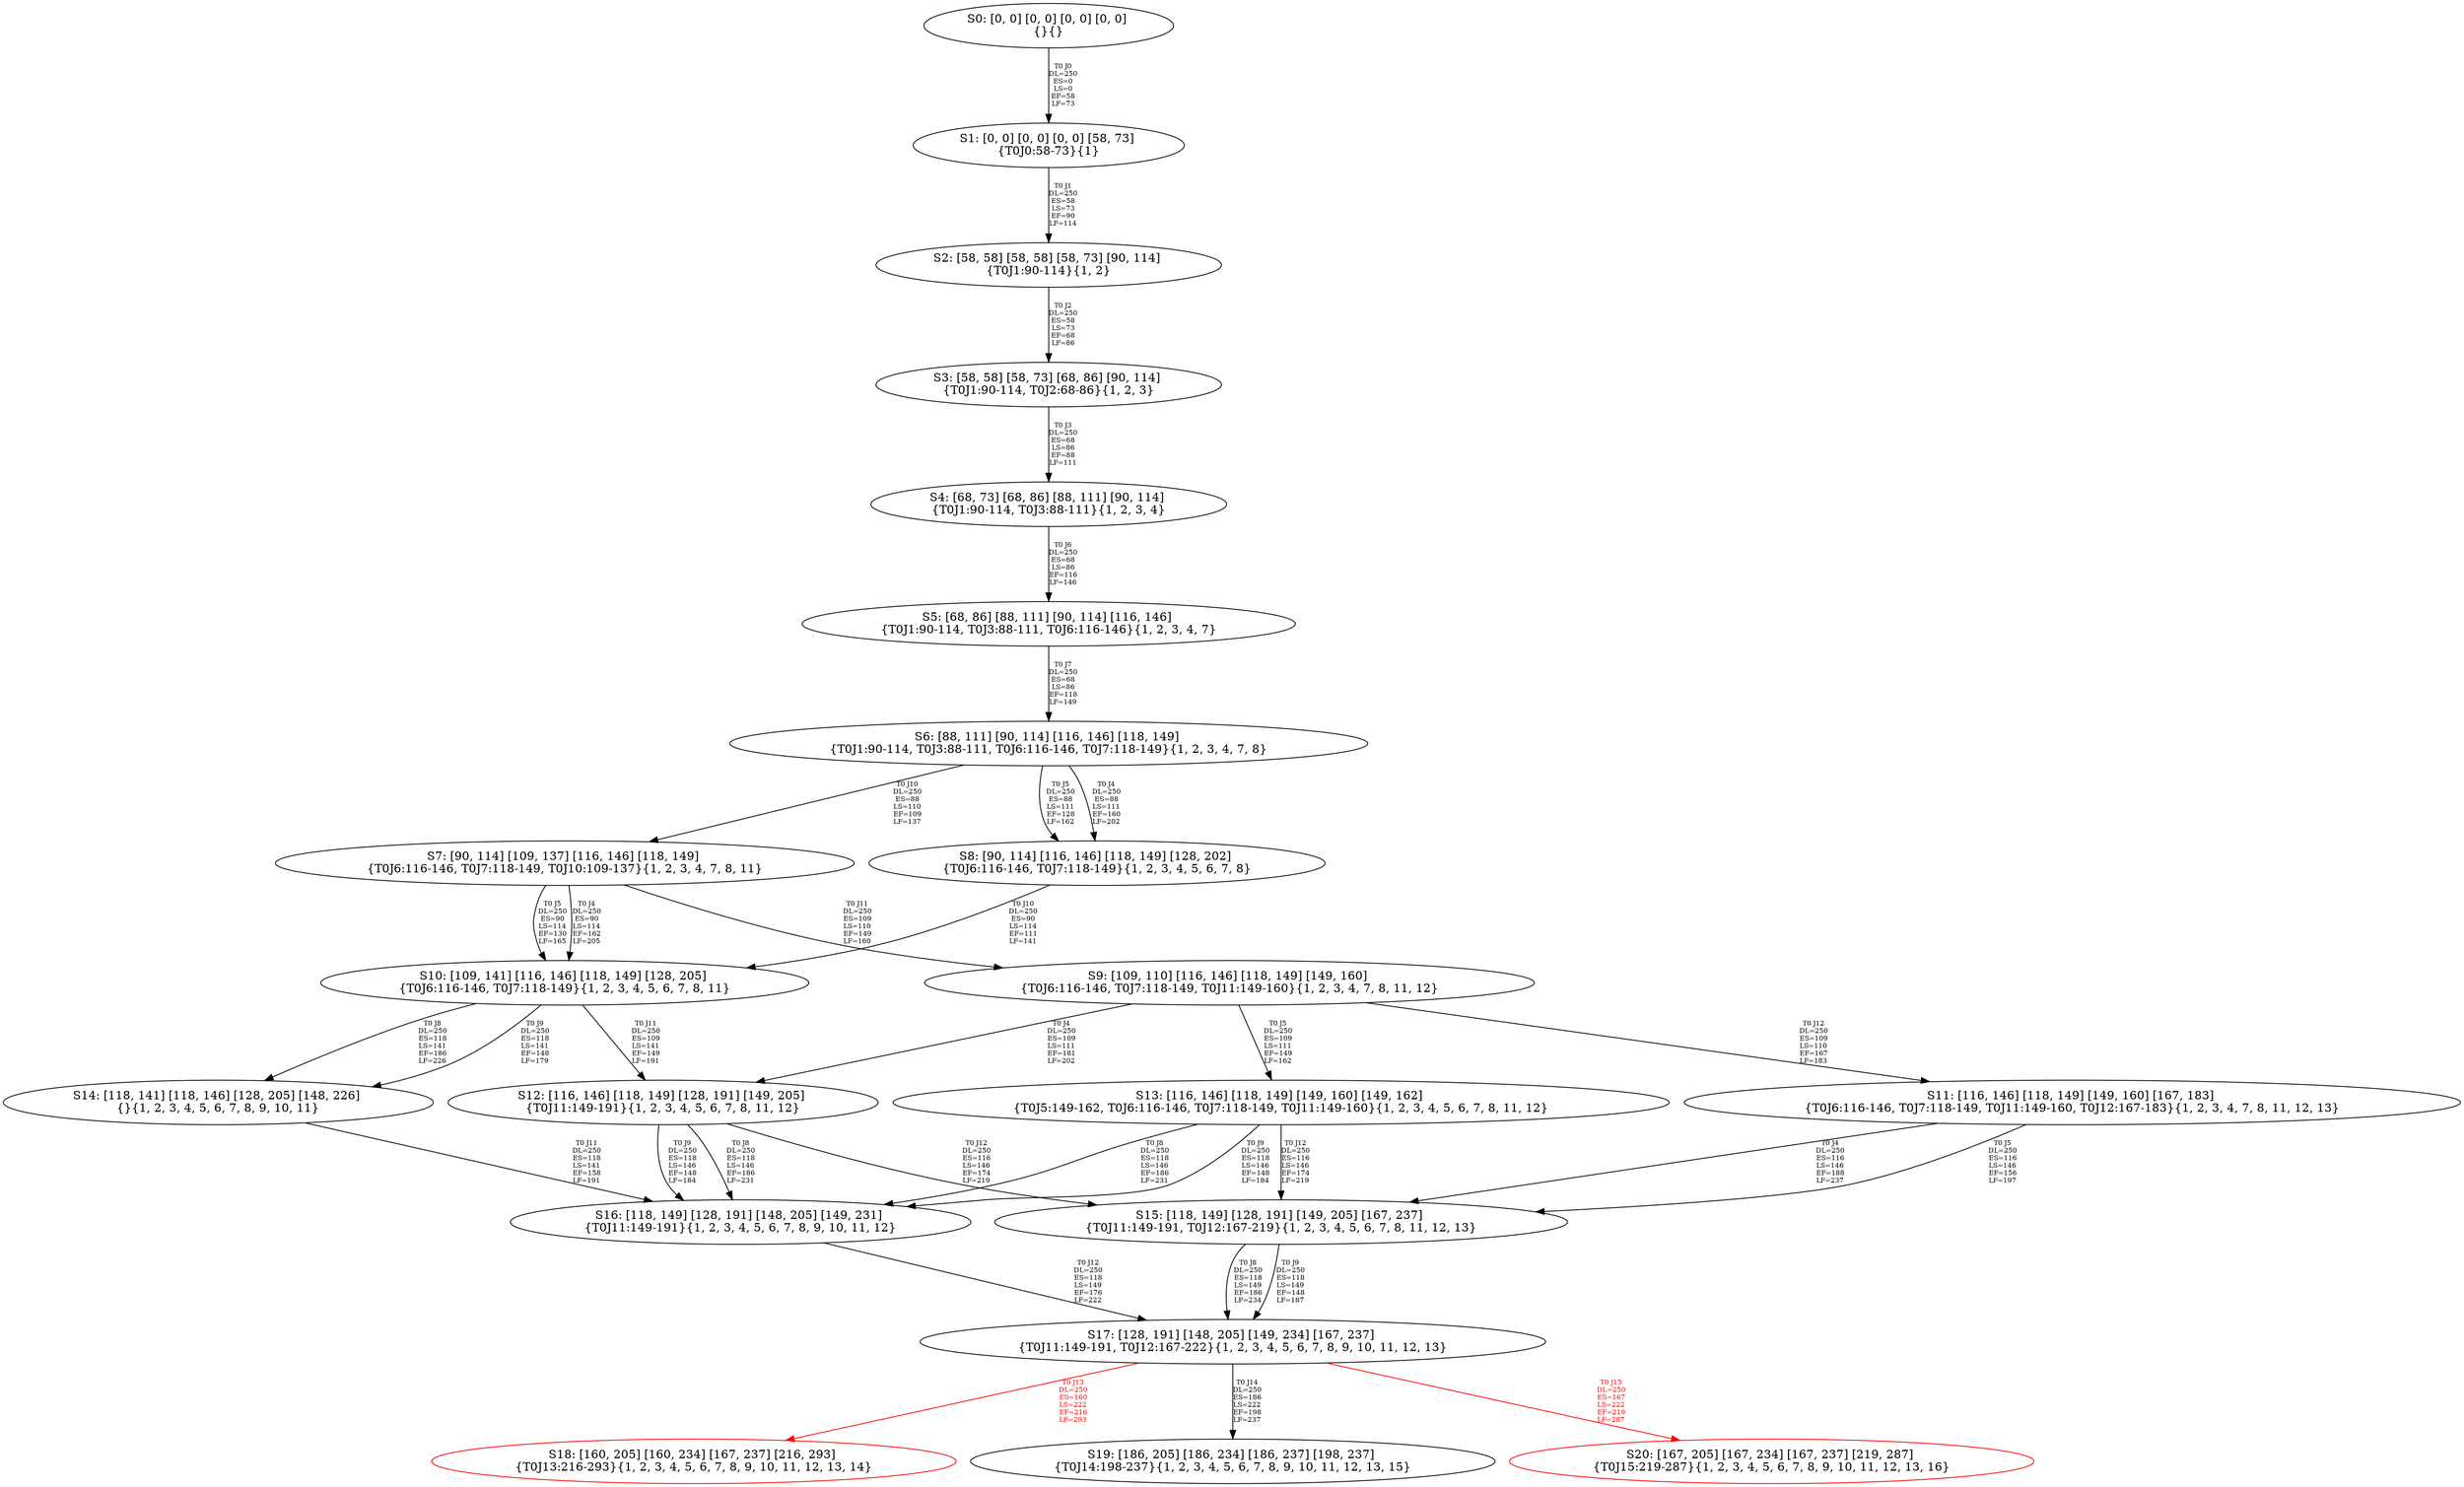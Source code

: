 digraph {
	S0[label="S0: [0, 0] [0, 0] [0, 0] [0, 0] \n{}{}"];
	S1[label="S1: [0, 0] [0, 0] [0, 0] [58, 73] \n{T0J0:58-73}{1}"];
	S2[label="S2: [58, 58] [58, 58] [58, 73] [90, 114] \n{T0J1:90-114}{1, 2}"];
	S3[label="S3: [58, 58] [58, 73] [68, 86] [90, 114] \n{T0J1:90-114, T0J2:68-86}{1, 2, 3}"];
	S4[label="S4: [68, 73] [68, 86] [88, 111] [90, 114] \n{T0J1:90-114, T0J3:88-111}{1, 2, 3, 4}"];
	S5[label="S5: [68, 86] [88, 111] [90, 114] [116, 146] \n{T0J1:90-114, T0J3:88-111, T0J6:116-146}{1, 2, 3, 4, 7}"];
	S6[label="S6: [88, 111] [90, 114] [116, 146] [118, 149] \n{T0J1:90-114, T0J3:88-111, T0J6:116-146, T0J7:118-149}{1, 2, 3, 4, 7, 8}"];
	S7[label="S7: [90, 114] [109, 137] [116, 146] [118, 149] \n{T0J6:116-146, T0J7:118-149, T0J10:109-137}{1, 2, 3, 4, 7, 8, 11}"];
	S8[label="S8: [90, 114] [116, 146] [118, 149] [128, 202] \n{T0J6:116-146, T0J7:118-149}{1, 2, 3, 4, 5, 6, 7, 8}"];
	S9[label="S9: [109, 110] [116, 146] [118, 149] [149, 160] \n{T0J6:116-146, T0J7:118-149, T0J11:149-160}{1, 2, 3, 4, 7, 8, 11, 12}"];
	S10[label="S10: [109, 141] [116, 146] [118, 149] [128, 205] \n{T0J6:116-146, T0J7:118-149}{1, 2, 3, 4, 5, 6, 7, 8, 11}"];
	S11[label="S11: [116, 146] [118, 149] [149, 160] [167, 183] \n{T0J6:116-146, T0J7:118-149, T0J11:149-160, T0J12:167-183}{1, 2, 3, 4, 7, 8, 11, 12, 13}"];
	S12[label="S12: [116, 146] [118, 149] [128, 191] [149, 205] \n{T0J11:149-191}{1, 2, 3, 4, 5, 6, 7, 8, 11, 12}"];
	S13[label="S13: [116, 146] [118, 149] [149, 160] [149, 162] \n{T0J5:149-162, T0J6:116-146, T0J7:118-149, T0J11:149-160}{1, 2, 3, 4, 5, 6, 7, 8, 11, 12}"];
	S14[label="S14: [118, 141] [118, 146] [128, 205] [148, 226] \n{}{1, 2, 3, 4, 5, 6, 7, 8, 9, 10, 11}"];
	S15[label="S15: [118, 149] [128, 191] [149, 205] [167, 237] \n{T0J11:149-191, T0J12:167-219}{1, 2, 3, 4, 5, 6, 7, 8, 11, 12, 13}"];
	S16[label="S16: [118, 149] [128, 191] [148, 205] [149, 231] \n{T0J11:149-191}{1, 2, 3, 4, 5, 6, 7, 8, 9, 10, 11, 12}"];
	S17[label="S17: [128, 191] [148, 205] [149, 234] [167, 237] \n{T0J11:149-191, T0J12:167-222}{1, 2, 3, 4, 5, 6, 7, 8, 9, 10, 11, 12, 13}"];
	S18[label="S18: [160, 205] [160, 234] [167, 237] [216, 293] \n{T0J13:216-293}{1, 2, 3, 4, 5, 6, 7, 8, 9, 10, 11, 12, 13, 14}"];
	S19[label="S19: [186, 205] [186, 234] [186, 237] [198, 237] \n{T0J14:198-237}{1, 2, 3, 4, 5, 6, 7, 8, 9, 10, 11, 12, 13, 15}"];
	S20[label="S20: [167, 205] [167, 234] [167, 237] [219, 287] \n{T0J15:219-287}{1, 2, 3, 4, 5, 6, 7, 8, 9, 10, 11, 12, 13, 16}"];
	S0 -> S1[label="T0 J0\nDL=250\nES=0\nLS=0\nEF=58\nLF=73",fontsize=8];
	S1 -> S2[label="T0 J1\nDL=250\nES=58\nLS=73\nEF=90\nLF=114",fontsize=8];
	S2 -> S3[label="T0 J2\nDL=250\nES=58\nLS=73\nEF=68\nLF=86",fontsize=8];
	S3 -> S4[label="T0 J3\nDL=250\nES=68\nLS=86\nEF=88\nLF=111",fontsize=8];
	S4 -> S5[label="T0 J6\nDL=250\nES=68\nLS=86\nEF=116\nLF=146",fontsize=8];
	S5 -> S6[label="T0 J7\nDL=250\nES=68\nLS=86\nEF=118\nLF=149",fontsize=8];
	S6 -> S8[label="T0 J4\nDL=250\nES=88\nLS=111\nEF=160\nLF=202",fontsize=8];
	S6 -> S8[label="T0 J5\nDL=250\nES=88\nLS=111\nEF=128\nLF=162",fontsize=8];
	S6 -> S7[label="T0 J10\nDL=250\nES=88\nLS=110\nEF=109\nLF=137",fontsize=8];
	S7 -> S10[label="T0 J4\nDL=250\nES=90\nLS=114\nEF=162\nLF=205",fontsize=8];
	S7 -> S10[label="T0 J5\nDL=250\nES=90\nLS=114\nEF=130\nLF=165",fontsize=8];
	S7 -> S9[label="T0 J11\nDL=250\nES=109\nLS=110\nEF=149\nLF=160",fontsize=8];
	S8 -> S10[label="T0 J10\nDL=250\nES=90\nLS=114\nEF=111\nLF=141",fontsize=8];
	S9 -> S12[label="T0 J4\nDL=250\nES=109\nLS=111\nEF=181\nLF=202",fontsize=8];
	S9 -> S13[label="T0 J5\nDL=250\nES=109\nLS=111\nEF=149\nLF=162",fontsize=8];
	S9 -> S11[label="T0 J12\nDL=250\nES=109\nLS=110\nEF=167\nLF=183",fontsize=8];
	S10 -> S14[label="T0 J8\nDL=250\nES=118\nLS=141\nEF=186\nLF=226",fontsize=8];
	S10 -> S14[label="T0 J9\nDL=250\nES=118\nLS=141\nEF=148\nLF=179",fontsize=8];
	S10 -> S12[label="T0 J11\nDL=250\nES=109\nLS=141\nEF=149\nLF=191",fontsize=8];
	S11 -> S15[label="T0 J4\nDL=250\nES=116\nLS=146\nEF=188\nLF=237",fontsize=8];
	S11 -> S15[label="T0 J5\nDL=250\nES=116\nLS=146\nEF=156\nLF=197",fontsize=8];
	S12 -> S16[label="T0 J8\nDL=250\nES=118\nLS=146\nEF=186\nLF=231",fontsize=8];
	S12 -> S16[label="T0 J9\nDL=250\nES=118\nLS=146\nEF=148\nLF=184",fontsize=8];
	S12 -> S15[label="T0 J12\nDL=250\nES=116\nLS=146\nEF=174\nLF=219",fontsize=8];
	S13 -> S16[label="T0 J8\nDL=250\nES=118\nLS=146\nEF=186\nLF=231",fontsize=8];
	S13 -> S16[label="T0 J9\nDL=250\nES=118\nLS=146\nEF=148\nLF=184",fontsize=8];
	S13 -> S15[label="T0 J12\nDL=250\nES=116\nLS=146\nEF=174\nLF=219",fontsize=8];
	S14 -> S16[label="T0 J11\nDL=250\nES=118\nLS=141\nEF=158\nLF=191",fontsize=8];
	S15 -> S17[label="T0 J8\nDL=250\nES=118\nLS=149\nEF=186\nLF=234",fontsize=8];
	S15 -> S17[label="T0 J9\nDL=250\nES=118\nLS=149\nEF=148\nLF=187",fontsize=8];
	S16 -> S17[label="T0 J12\nDL=250\nES=118\nLS=149\nEF=176\nLF=222",fontsize=8];
	S17 -> S18[label="T0 J13\nDL=250\nES=160\nLS=222\nEF=216\nLF=293",color=Red,fontcolor=Red,fontsize=8];
S18[color=Red];
	S17 -> S19[label="T0 J14\nDL=250\nES=186\nLS=222\nEF=198\nLF=237",fontsize=8];
	S17 -> S20[label="T0 J15\nDL=250\nES=167\nLS=222\nEF=219\nLF=287",color=Red,fontcolor=Red,fontsize=8];
S20[color=Red];
}
